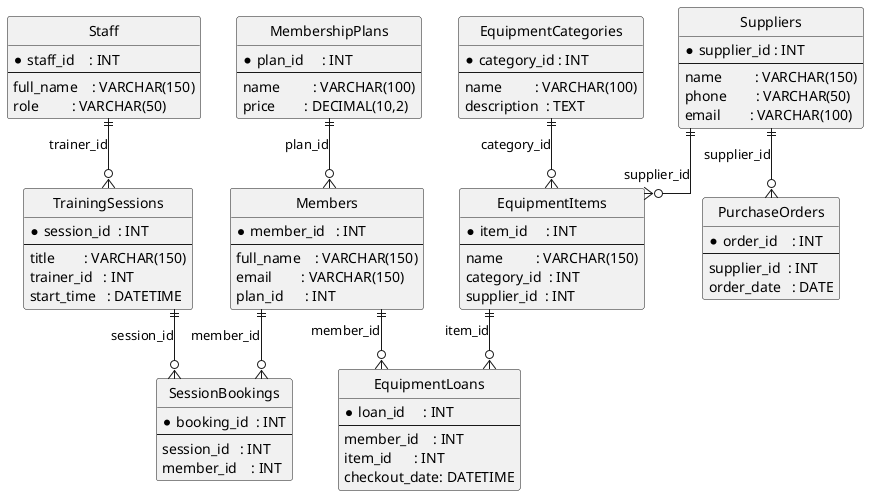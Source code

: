 @startuml
hide circle
skinparam linetype ortho

entity EquipmentCategories {
  * category_id : INT
  --
  name         : VARCHAR(100)
  description  : TEXT
}

entity Suppliers {
  * supplier_id : INT
  --
  name         : VARCHAR(150)
  phone        : VARCHAR(50)
  email        : VARCHAR(100)
}

entity EquipmentItems {
  * item_id     : INT
  --
  name         : VARCHAR(150)
  category_id  : INT
  supplier_id  : INT
}

entity MembershipPlans {
  * plan_id     : INT
  --
  name         : VARCHAR(100)
  price        : DECIMAL(10,2)
}

entity Members {
  * member_id   : INT
  --
  full_name    : VARCHAR(150)
  email        : VARCHAR(150)
  plan_id      : INT
}

entity Staff {
  * staff_id    : INT
  --
  full_name    : VARCHAR(150)
  role         : VARCHAR(50)
}

entity PurchaseOrders {
  * order_id    : INT
  --
  supplier_id  : INT
  order_date   : DATE
}

entity EquipmentLoans {
  * loan_id     : INT
  --
  member_id    : INT
  item_id      : INT
  checkout_date: DATETIME
}

entity TrainingSessions {
  * session_id  : INT
  --
  title        : VARCHAR(150)
  trainer_id   : INT
  start_time   : DATETIME
}

entity SessionBookings {
  * booking_id  : INT
  --
  session_id   : INT
  member_id    : INT
}

' Relationships
EquipmentCategories ||--o{ EquipmentItems : "category_id"
Suppliers            ||--o{ EquipmentItems : "supplier_id"

MembershipPlans      ||--o{ Members        : "plan_id"

Suppliers            ||--o{ PurchaseOrders : "supplier_id"

Members              ||--o{ EquipmentLoans : "member_id"
EquipmentItems       ||--o{ EquipmentLoans : "item_id"

Staff                ||--o{ TrainingSessions : "trainer_id"

TrainingSessions     ||--o{ SessionBookings : "session_id"
Members              ||--o{ SessionBookings : "member_id"

@enduml
